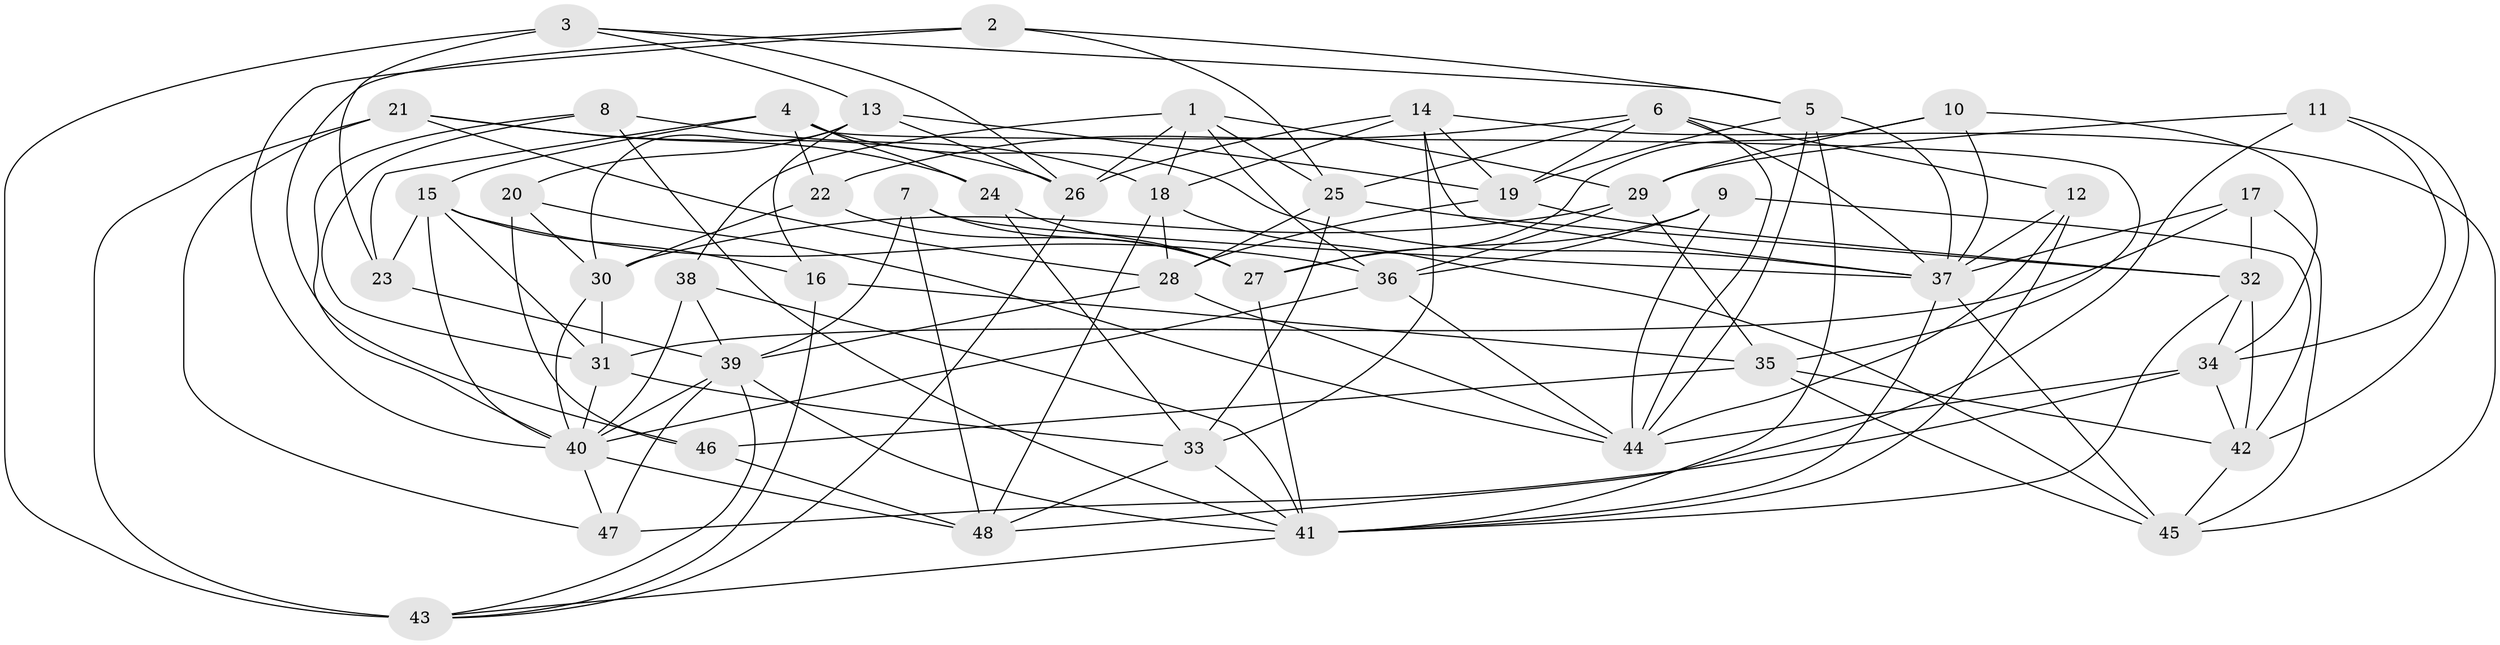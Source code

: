// original degree distribution, {4: 1.0}
// Generated by graph-tools (version 1.1) at 2025/50/03/09/25 03:50:45]
// undirected, 48 vertices, 135 edges
graph export_dot {
graph [start="1"]
  node [color=gray90,style=filled];
  1;
  2;
  3;
  4;
  5;
  6;
  7;
  8;
  9;
  10;
  11;
  12;
  13;
  14;
  15;
  16;
  17;
  18;
  19;
  20;
  21;
  22;
  23;
  24;
  25;
  26;
  27;
  28;
  29;
  30;
  31;
  32;
  33;
  34;
  35;
  36;
  37;
  38;
  39;
  40;
  41;
  42;
  43;
  44;
  45;
  46;
  47;
  48;
  1 -- 18 [weight=1.0];
  1 -- 25 [weight=1.0];
  1 -- 26 [weight=1.0];
  1 -- 29 [weight=1.0];
  1 -- 36 [weight=1.0];
  1 -- 38 [weight=1.0];
  2 -- 5 [weight=1.0];
  2 -- 25 [weight=1.0];
  2 -- 40 [weight=1.0];
  2 -- 46 [weight=1.0];
  3 -- 5 [weight=1.0];
  3 -- 13 [weight=1.0];
  3 -- 23 [weight=1.0];
  3 -- 26 [weight=1.0];
  3 -- 43 [weight=2.0];
  4 -- 15 [weight=1.0];
  4 -- 22 [weight=1.0];
  4 -- 23 [weight=1.0];
  4 -- 24 [weight=1.0];
  4 -- 35 [weight=1.0];
  4 -- 37 [weight=1.0];
  5 -- 19 [weight=1.0];
  5 -- 37 [weight=1.0];
  5 -- 41 [weight=1.0];
  5 -- 44 [weight=1.0];
  6 -- 12 [weight=1.0];
  6 -- 19 [weight=1.0];
  6 -- 22 [weight=1.0];
  6 -- 25 [weight=1.0];
  6 -- 37 [weight=1.0];
  6 -- 44 [weight=1.0];
  7 -- 27 [weight=1.0];
  7 -- 37 [weight=1.0];
  7 -- 39 [weight=1.0];
  7 -- 48 [weight=1.0];
  8 -- 18 [weight=1.0];
  8 -- 31 [weight=1.0];
  8 -- 40 [weight=1.0];
  8 -- 41 [weight=1.0];
  9 -- 27 [weight=1.0];
  9 -- 36 [weight=1.0];
  9 -- 42 [weight=1.0];
  9 -- 44 [weight=1.0];
  10 -- 27 [weight=1.0];
  10 -- 29 [weight=1.0];
  10 -- 34 [weight=1.0];
  10 -- 37 [weight=1.0];
  11 -- 29 [weight=1.0];
  11 -- 34 [weight=1.0];
  11 -- 42 [weight=1.0];
  11 -- 48 [weight=1.0];
  12 -- 37 [weight=1.0];
  12 -- 41 [weight=1.0];
  12 -- 44 [weight=1.0];
  13 -- 16 [weight=1.0];
  13 -- 19 [weight=1.0];
  13 -- 20 [weight=1.0];
  13 -- 26 [weight=1.0];
  13 -- 30 [weight=1.0];
  14 -- 18 [weight=1.0];
  14 -- 19 [weight=1.0];
  14 -- 26 [weight=1.0];
  14 -- 33 [weight=1.0];
  14 -- 37 [weight=1.0];
  14 -- 45 [weight=1.0];
  15 -- 16 [weight=1.0];
  15 -- 23 [weight=1.0];
  15 -- 31 [weight=1.0];
  15 -- 36 [weight=1.0];
  15 -- 40 [weight=1.0];
  16 -- 35 [weight=1.0];
  16 -- 43 [weight=1.0];
  17 -- 31 [weight=1.0];
  17 -- 32 [weight=1.0];
  17 -- 37 [weight=1.0];
  17 -- 45 [weight=1.0];
  18 -- 28 [weight=1.0];
  18 -- 45 [weight=1.0];
  18 -- 48 [weight=1.0];
  19 -- 28 [weight=1.0];
  19 -- 32 [weight=1.0];
  20 -- 30 [weight=1.0];
  20 -- 44 [weight=1.0];
  20 -- 46 [weight=1.0];
  21 -- 24 [weight=1.0];
  21 -- 26 [weight=1.0];
  21 -- 28 [weight=1.0];
  21 -- 43 [weight=2.0];
  21 -- 47 [weight=1.0];
  22 -- 27 [weight=1.0];
  22 -- 30 [weight=1.0];
  23 -- 39 [weight=1.0];
  24 -- 27 [weight=1.0];
  24 -- 33 [weight=1.0];
  25 -- 28 [weight=1.0];
  25 -- 32 [weight=1.0];
  25 -- 33 [weight=1.0];
  26 -- 43 [weight=1.0];
  27 -- 41 [weight=1.0];
  28 -- 39 [weight=1.0];
  28 -- 44 [weight=1.0];
  29 -- 30 [weight=1.0];
  29 -- 35 [weight=1.0];
  29 -- 36 [weight=1.0];
  30 -- 31 [weight=1.0];
  30 -- 40 [weight=1.0];
  31 -- 33 [weight=1.0];
  31 -- 40 [weight=1.0];
  32 -- 34 [weight=1.0];
  32 -- 41 [weight=1.0];
  32 -- 42 [weight=1.0];
  33 -- 41 [weight=1.0];
  33 -- 48 [weight=1.0];
  34 -- 42 [weight=1.0];
  34 -- 44 [weight=1.0];
  34 -- 47 [weight=1.0];
  35 -- 42 [weight=1.0];
  35 -- 45 [weight=1.0];
  35 -- 46 [weight=1.0];
  36 -- 40 [weight=1.0];
  36 -- 44 [weight=1.0];
  37 -- 41 [weight=1.0];
  37 -- 45 [weight=1.0];
  38 -- 39 [weight=1.0];
  38 -- 40 [weight=1.0];
  38 -- 41 [weight=1.0];
  39 -- 40 [weight=1.0];
  39 -- 41 [weight=1.0];
  39 -- 43 [weight=1.0];
  39 -- 47 [weight=1.0];
  40 -- 47 [weight=1.0];
  40 -- 48 [weight=1.0];
  41 -- 43 [weight=1.0];
  42 -- 45 [weight=1.0];
  46 -- 48 [weight=3.0];
}
